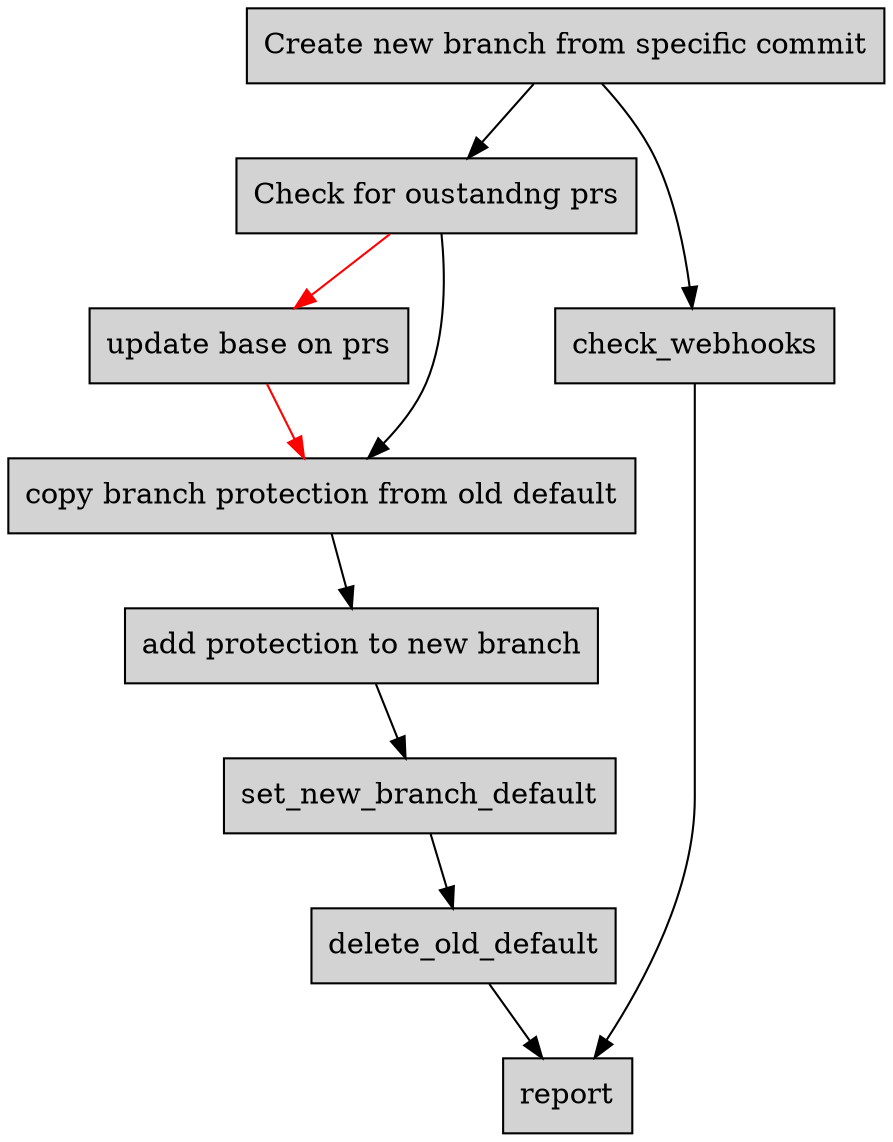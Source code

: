 digraph prof {

  node [style=filled,shape=box];
  #rankdir=LR;

  #definitions
  create_new [label="Create new branch from specific commit"]
  check_prs [label="Check for oustandng prs"]
  update_prs [label="update base on prs"]
  copy_branch_protection [label="copy branch protection from old default"]
  add_protection_to_new [label="add protection to new branch"]
  check_webhooks
  set_new_branch_default
  delete_old_default

  # relationships
  create_new -> check_prs

  check_prs -> update_prs [color=red]
  update_prs -> copy_branch_protection [color=red]

  check_prs -> copy_branch_protection
  copy_branch_protection -> add_protection_to_new

  create_new -> check_webhooks

  check_webhooks -> report

  add_protection_to_new -> set_new_branch_default
  set_new_branch_default -> delete_old_default
  delete_old_default -> report

}